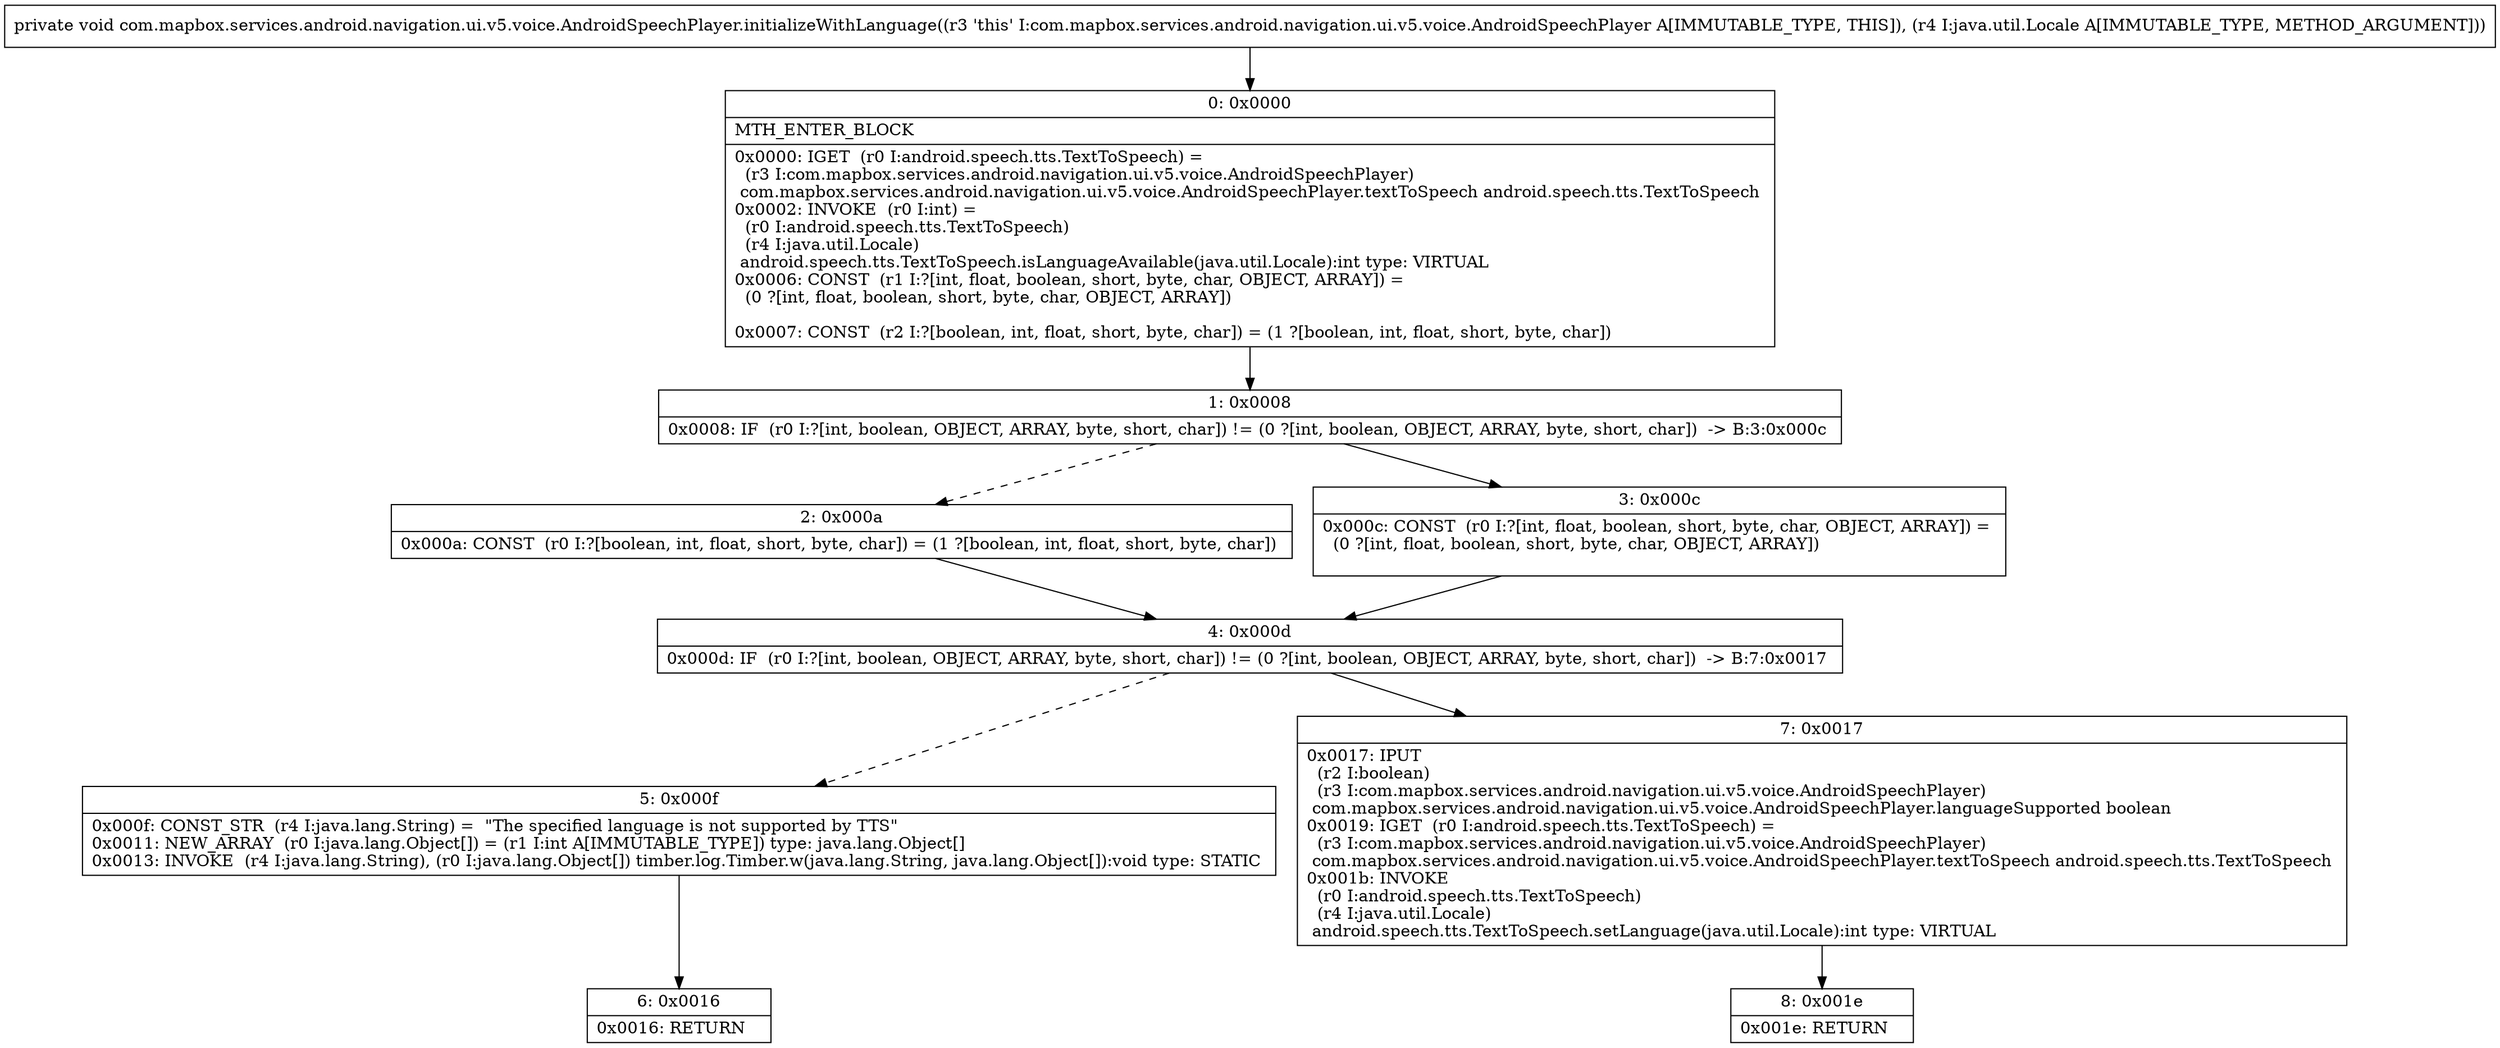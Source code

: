 digraph "CFG forcom.mapbox.services.android.navigation.ui.v5.voice.AndroidSpeechPlayer.initializeWithLanguage(Ljava\/util\/Locale;)V" {
Node_0 [shape=record,label="{0\:\ 0x0000|MTH_ENTER_BLOCK\l|0x0000: IGET  (r0 I:android.speech.tts.TextToSpeech) = \l  (r3 I:com.mapbox.services.android.navigation.ui.v5.voice.AndroidSpeechPlayer)\l com.mapbox.services.android.navigation.ui.v5.voice.AndroidSpeechPlayer.textToSpeech android.speech.tts.TextToSpeech \l0x0002: INVOKE  (r0 I:int) = \l  (r0 I:android.speech.tts.TextToSpeech)\l  (r4 I:java.util.Locale)\l android.speech.tts.TextToSpeech.isLanguageAvailable(java.util.Locale):int type: VIRTUAL \l0x0006: CONST  (r1 I:?[int, float, boolean, short, byte, char, OBJECT, ARRAY]) = \l  (0 ?[int, float, boolean, short, byte, char, OBJECT, ARRAY])\l \l0x0007: CONST  (r2 I:?[boolean, int, float, short, byte, char]) = (1 ?[boolean, int, float, short, byte, char]) \l}"];
Node_1 [shape=record,label="{1\:\ 0x0008|0x0008: IF  (r0 I:?[int, boolean, OBJECT, ARRAY, byte, short, char]) != (0 ?[int, boolean, OBJECT, ARRAY, byte, short, char])  \-\> B:3:0x000c \l}"];
Node_2 [shape=record,label="{2\:\ 0x000a|0x000a: CONST  (r0 I:?[boolean, int, float, short, byte, char]) = (1 ?[boolean, int, float, short, byte, char]) \l}"];
Node_3 [shape=record,label="{3\:\ 0x000c|0x000c: CONST  (r0 I:?[int, float, boolean, short, byte, char, OBJECT, ARRAY]) = \l  (0 ?[int, float, boolean, short, byte, char, OBJECT, ARRAY])\l \l}"];
Node_4 [shape=record,label="{4\:\ 0x000d|0x000d: IF  (r0 I:?[int, boolean, OBJECT, ARRAY, byte, short, char]) != (0 ?[int, boolean, OBJECT, ARRAY, byte, short, char])  \-\> B:7:0x0017 \l}"];
Node_5 [shape=record,label="{5\:\ 0x000f|0x000f: CONST_STR  (r4 I:java.lang.String) =  \"The specified language is not supported by TTS\" \l0x0011: NEW_ARRAY  (r0 I:java.lang.Object[]) = (r1 I:int A[IMMUTABLE_TYPE]) type: java.lang.Object[] \l0x0013: INVOKE  (r4 I:java.lang.String), (r0 I:java.lang.Object[]) timber.log.Timber.w(java.lang.String, java.lang.Object[]):void type: STATIC \l}"];
Node_6 [shape=record,label="{6\:\ 0x0016|0x0016: RETURN   \l}"];
Node_7 [shape=record,label="{7\:\ 0x0017|0x0017: IPUT  \l  (r2 I:boolean)\l  (r3 I:com.mapbox.services.android.navigation.ui.v5.voice.AndroidSpeechPlayer)\l com.mapbox.services.android.navigation.ui.v5.voice.AndroidSpeechPlayer.languageSupported boolean \l0x0019: IGET  (r0 I:android.speech.tts.TextToSpeech) = \l  (r3 I:com.mapbox.services.android.navigation.ui.v5.voice.AndroidSpeechPlayer)\l com.mapbox.services.android.navigation.ui.v5.voice.AndroidSpeechPlayer.textToSpeech android.speech.tts.TextToSpeech \l0x001b: INVOKE  \l  (r0 I:android.speech.tts.TextToSpeech)\l  (r4 I:java.util.Locale)\l android.speech.tts.TextToSpeech.setLanguage(java.util.Locale):int type: VIRTUAL \l}"];
Node_8 [shape=record,label="{8\:\ 0x001e|0x001e: RETURN   \l}"];
MethodNode[shape=record,label="{private void com.mapbox.services.android.navigation.ui.v5.voice.AndroidSpeechPlayer.initializeWithLanguage((r3 'this' I:com.mapbox.services.android.navigation.ui.v5.voice.AndroidSpeechPlayer A[IMMUTABLE_TYPE, THIS]), (r4 I:java.util.Locale A[IMMUTABLE_TYPE, METHOD_ARGUMENT])) }"];
MethodNode -> Node_0;
Node_0 -> Node_1;
Node_1 -> Node_2[style=dashed];
Node_1 -> Node_3;
Node_2 -> Node_4;
Node_3 -> Node_4;
Node_4 -> Node_5[style=dashed];
Node_4 -> Node_7;
Node_5 -> Node_6;
Node_7 -> Node_8;
}


